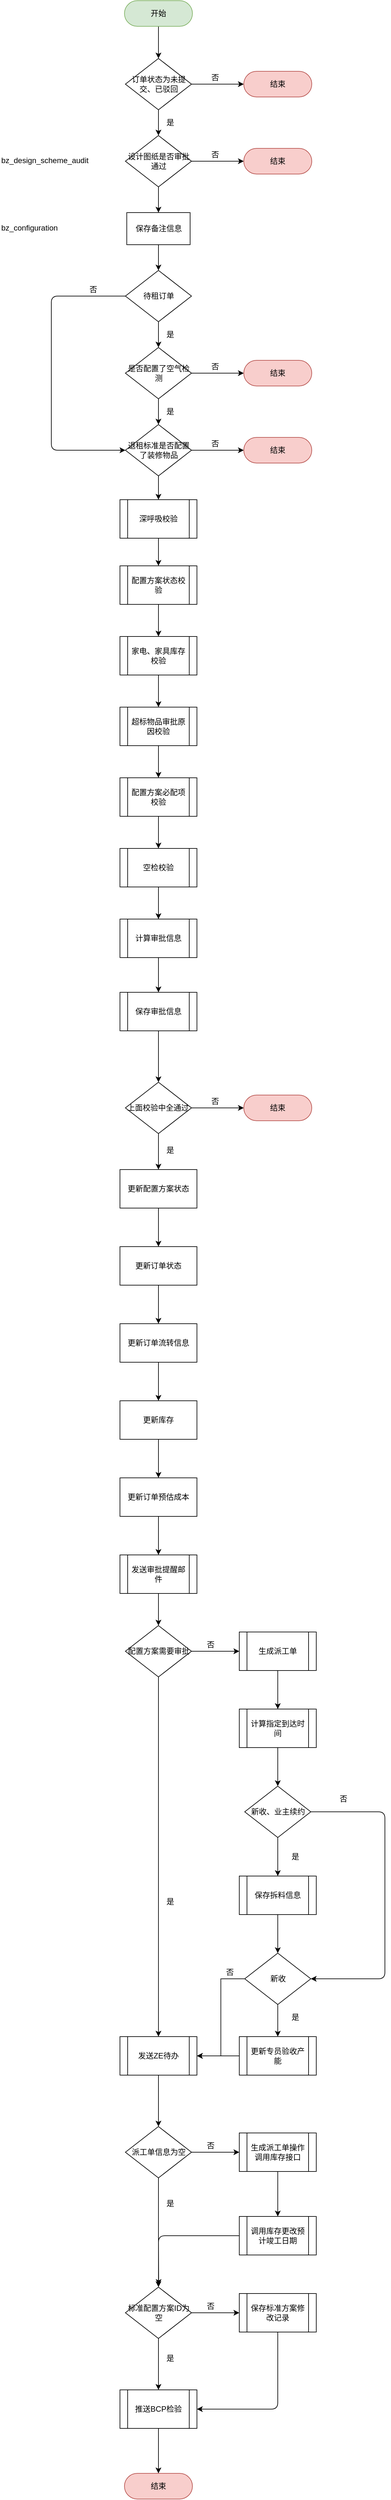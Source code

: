 <mxfile version="12.5.5" type="github">
  <diagram id="6a731a19-8d31-9384-78a2-239565b7b9f0" name="Page-1">
    <mxGraphModel dx="2031" dy="1089" grid="1" gridSize="10" guides="1" tooltips="1" connect="1" arrows="1" fold="1" page="1" pageScale="1" pageWidth="1169" pageHeight="827" background="#ffffff" math="0" shadow="0">
      <root>
        <mxCell id="0"/>
        <mxCell id="1" parent="0"/>
        <mxCell id="LOQod9d4sXTGyp5OOeN0-97" style="edgeStyle=orthogonalEdgeStyle;rounded=0;orthogonalLoop=1;jettySize=auto;html=1;entryX=0.5;entryY=0;entryDx=0;entryDy=0;" edge="1" parent="1" source="LOQod9d4sXTGyp5OOeN0-58" target="LOQod9d4sXTGyp5OOeN0-59">
          <mxGeometry relative="1" as="geometry"/>
        </mxCell>
        <mxCell id="LOQod9d4sXTGyp5OOeN0-58" value="开始" style="rounded=1;whiteSpace=wrap;html=1;fillColor=#d5e8d4;strokeColor=#82b366;arcSize=50;" vertex="1" parent="1">
          <mxGeometry x="524" y="50" width="106" height="40" as="geometry"/>
        </mxCell>
        <mxCell id="LOQod9d4sXTGyp5OOeN0-63" style="edgeStyle=orthogonalEdgeStyle;rounded=0;orthogonalLoop=1;jettySize=auto;html=1;entryX=0;entryY=0.5;entryDx=0;entryDy=0;" edge="1" parent="1" source="LOQod9d4sXTGyp5OOeN0-59" target="LOQod9d4sXTGyp5OOeN0-62">
          <mxGeometry relative="1" as="geometry"/>
        </mxCell>
        <mxCell id="LOQod9d4sXTGyp5OOeN0-69" style="edgeStyle=orthogonalEdgeStyle;rounded=0;orthogonalLoop=1;jettySize=auto;html=1;entryX=0.5;entryY=0;entryDx=0;entryDy=0;" edge="1" parent="1" source="LOQod9d4sXTGyp5OOeN0-59" target="LOQod9d4sXTGyp5OOeN0-65">
          <mxGeometry relative="1" as="geometry"/>
        </mxCell>
        <mxCell id="LOQod9d4sXTGyp5OOeN0-59" value="订单状态为未提交、已驳回" style="rhombus;whiteSpace=wrap;html=1;" vertex="1" parent="1">
          <mxGeometry x="525.5" y="140" width="103" height="80" as="geometry"/>
        </mxCell>
        <mxCell id="LOQod9d4sXTGyp5OOeN0-62" value="结束" style="rounded=1;whiteSpace=wrap;html=1;fillColor=#f8cecc;strokeColor=#b85450;arcSize=50;" vertex="1" parent="1">
          <mxGeometry x="710" y="160" width="106" height="40" as="geometry"/>
        </mxCell>
        <mxCell id="LOQod9d4sXTGyp5OOeN0-64" value="否" style="text;html=1;align=center;verticalAlign=middle;resizable=0;points=[];autosize=1;" vertex="1" parent="1">
          <mxGeometry x="650" y="160" width="30" height="20" as="geometry"/>
        </mxCell>
        <mxCell id="LOQod9d4sXTGyp5OOeN0-67" style="edgeStyle=orthogonalEdgeStyle;rounded=0;orthogonalLoop=1;jettySize=auto;html=1;" edge="1" parent="1" source="LOQod9d4sXTGyp5OOeN0-65" target="LOQod9d4sXTGyp5OOeN0-66">
          <mxGeometry relative="1" as="geometry"/>
        </mxCell>
        <mxCell id="LOQod9d4sXTGyp5OOeN0-72" value="" style="edgeStyle=orthogonalEdgeStyle;rounded=0;orthogonalLoop=1;jettySize=auto;html=1;" edge="1" parent="1" source="LOQod9d4sXTGyp5OOeN0-65" target="LOQod9d4sXTGyp5OOeN0-71">
          <mxGeometry relative="1" as="geometry"/>
        </mxCell>
        <mxCell id="LOQod9d4sXTGyp5OOeN0-65" value="设计图纸是否审批通过" style="rhombus;whiteSpace=wrap;html=1;" vertex="1" parent="1">
          <mxGeometry x="525.5" y="260" width="103" height="80" as="geometry"/>
        </mxCell>
        <mxCell id="LOQod9d4sXTGyp5OOeN0-66" value="结束" style="rounded=1;whiteSpace=wrap;html=1;fillColor=#f8cecc;strokeColor=#b85450;arcSize=50;" vertex="1" parent="1">
          <mxGeometry x="710" y="280" width="106" height="40" as="geometry"/>
        </mxCell>
        <mxCell id="LOQod9d4sXTGyp5OOeN0-68" value="否" style="text;html=1;align=center;verticalAlign=middle;resizable=0;points=[];autosize=1;" vertex="1" parent="1">
          <mxGeometry x="650" y="280" width="30" height="20" as="geometry"/>
        </mxCell>
        <mxCell id="LOQod9d4sXTGyp5OOeN0-70" value="是" style="text;html=1;align=center;verticalAlign=middle;resizable=0;points=[];autosize=1;" vertex="1" parent="1">
          <mxGeometry x="580" y="230" width="30" height="20" as="geometry"/>
        </mxCell>
        <mxCell id="LOQod9d4sXTGyp5OOeN0-94" style="edgeStyle=orthogonalEdgeStyle;rounded=0;orthogonalLoop=1;jettySize=auto;html=1;" edge="1" parent="1" source="LOQod9d4sXTGyp5OOeN0-71" target="LOQod9d4sXTGyp5OOeN0-85">
          <mxGeometry relative="1" as="geometry"/>
        </mxCell>
        <mxCell id="LOQod9d4sXTGyp5OOeN0-71" value="保存备注信息" style="rounded=0;whiteSpace=wrap;html=1;" vertex="1" parent="1">
          <mxGeometry x="527.62" y="380" width="98.75" height="50" as="geometry"/>
        </mxCell>
        <mxCell id="LOQod9d4sXTGyp5OOeN0-83" value="bz_design_scheme_audit" style="text;html=1;" vertex="1" parent="1">
          <mxGeometry x="330" y="285" width="170" height="30" as="geometry"/>
        </mxCell>
        <mxCell id="LOQod9d4sXTGyp5OOeN0-84" value="bz_configuration" style="text;html=1;" vertex="1" parent="1">
          <mxGeometry x="330" y="390" width="170" height="30" as="geometry"/>
        </mxCell>
        <mxCell id="LOQod9d4sXTGyp5OOeN0-93" style="edgeStyle=orthogonalEdgeStyle;rounded=0;orthogonalLoop=1;jettySize=auto;html=1;entryX=0.5;entryY=0;entryDx=0;entryDy=0;" edge="1" parent="1" source="LOQod9d4sXTGyp5OOeN0-85" target="LOQod9d4sXTGyp5OOeN0-87">
          <mxGeometry relative="1" as="geometry"/>
        </mxCell>
        <mxCell id="LOQod9d4sXTGyp5OOeN0-85" value="待租订单" style="rhombus;whiteSpace=wrap;html=1;" vertex="1" parent="1">
          <mxGeometry x="525.5" y="470" width="103" height="80" as="geometry"/>
        </mxCell>
        <mxCell id="LOQod9d4sXTGyp5OOeN0-90" value="" style="edgeStyle=orthogonalEdgeStyle;rounded=0;orthogonalLoop=1;jettySize=auto;html=1;entryX=0;entryY=0.5;entryDx=0;entryDy=0;" edge="1" parent="1" source="LOQod9d4sXTGyp5OOeN0-87" target="LOQod9d4sXTGyp5OOeN0-88">
          <mxGeometry relative="1" as="geometry">
            <mxPoint x="703" y="630" as="targetPoint"/>
          </mxGeometry>
        </mxCell>
        <mxCell id="LOQod9d4sXTGyp5OOeN0-99" style="edgeStyle=orthogonalEdgeStyle;rounded=0;orthogonalLoop=1;jettySize=auto;html=1;entryX=0.5;entryY=0;entryDx=0;entryDy=0;" edge="1" parent="1" source="LOQod9d4sXTGyp5OOeN0-87" target="LOQod9d4sXTGyp5OOeN0-96">
          <mxGeometry relative="1" as="geometry"/>
        </mxCell>
        <mxCell id="LOQod9d4sXTGyp5OOeN0-87" value="是否配置了空气检测" style="rhombus;whiteSpace=wrap;html=1;" vertex="1" parent="1">
          <mxGeometry x="525.5" y="590" width="103" height="80" as="geometry"/>
        </mxCell>
        <mxCell id="LOQod9d4sXTGyp5OOeN0-88" value="结束" style="rounded=1;whiteSpace=wrap;html=1;fillColor=#f8cecc;strokeColor=#b85450;arcSize=50;" vertex="1" parent="1">
          <mxGeometry x="710" y="610" width="106" height="40" as="geometry"/>
        </mxCell>
        <mxCell id="LOQod9d4sXTGyp5OOeN0-91" value="否" style="text;html=1;align=center;verticalAlign=middle;resizable=0;points=[];autosize=1;" vertex="1" parent="1">
          <mxGeometry x="650" y="610" width="30" height="20" as="geometry"/>
        </mxCell>
        <mxCell id="LOQod9d4sXTGyp5OOeN0-107" style="edgeStyle=orthogonalEdgeStyle;rounded=0;orthogonalLoop=1;jettySize=auto;html=1;entryX=0;entryY=0.5;entryDx=0;entryDy=0;" edge="1" parent="1" source="LOQod9d4sXTGyp5OOeN0-96" target="LOQod9d4sXTGyp5OOeN0-106">
          <mxGeometry relative="1" as="geometry"/>
        </mxCell>
        <mxCell id="LOQod9d4sXTGyp5OOeN0-116" style="edgeStyle=orthogonalEdgeStyle;rounded=0;orthogonalLoop=1;jettySize=auto;html=1;entryX=0.5;entryY=0;entryDx=0;entryDy=0;" edge="1" parent="1" source="LOQod9d4sXTGyp5OOeN0-96" target="LOQod9d4sXTGyp5OOeN0-111">
          <mxGeometry relative="1" as="geometry"/>
        </mxCell>
        <mxCell id="LOQod9d4sXTGyp5OOeN0-96" value="退租标准是否配置了装修物品" style="rhombus;whiteSpace=wrap;html=1;" vertex="1" parent="1">
          <mxGeometry x="525.5" y="710" width="103" height="80" as="geometry"/>
        </mxCell>
        <mxCell id="LOQod9d4sXTGyp5OOeN0-100" value="是" style="text;html=1;align=center;verticalAlign=middle;resizable=0;points=[];autosize=1;" vertex="1" parent="1">
          <mxGeometry x="580" y="680" width="30" height="20" as="geometry"/>
        </mxCell>
        <mxCell id="LOQod9d4sXTGyp5OOeN0-101" value="是" style="text;html=1;align=center;verticalAlign=middle;resizable=0;points=[];autosize=1;" vertex="1" parent="1">
          <mxGeometry x="580" y="560" width="30" height="20" as="geometry"/>
        </mxCell>
        <mxCell id="LOQod9d4sXTGyp5OOeN0-102" value="" style="endArrow=classic;html=1;exitX=0;exitY=0.5;exitDx=0;exitDy=0;entryX=0;entryY=0.5;entryDx=0;entryDy=0;" edge="1" parent="1" source="LOQod9d4sXTGyp5OOeN0-85" target="LOQod9d4sXTGyp5OOeN0-96">
          <mxGeometry width="50" height="50" relative="1" as="geometry">
            <mxPoint x="340" y="570" as="sourcePoint"/>
            <mxPoint x="390" y="520" as="targetPoint"/>
            <Array as="points">
              <mxPoint x="410" y="510"/>
              <mxPoint x="410" y="750"/>
            </Array>
          </mxGeometry>
        </mxCell>
        <mxCell id="LOQod9d4sXTGyp5OOeN0-105" value="否" style="text;html=1;align=center;verticalAlign=middle;resizable=0;points=[];autosize=1;" vertex="1" parent="1">
          <mxGeometry x="460" y="490" width="30" height="20" as="geometry"/>
        </mxCell>
        <mxCell id="LOQod9d4sXTGyp5OOeN0-106" value="结束" style="rounded=1;whiteSpace=wrap;html=1;fillColor=#f8cecc;strokeColor=#b85450;arcSize=50;" vertex="1" parent="1">
          <mxGeometry x="710" y="730" width="106" height="40" as="geometry"/>
        </mxCell>
        <mxCell id="LOQod9d4sXTGyp5OOeN0-108" value="否" style="text;html=1;align=center;verticalAlign=middle;resizable=0;points=[];autosize=1;" vertex="1" parent="1">
          <mxGeometry x="650" y="730" width="30" height="20" as="geometry"/>
        </mxCell>
        <mxCell id="LOQod9d4sXTGyp5OOeN0-117" style="edgeStyle=orthogonalEdgeStyle;rounded=0;orthogonalLoop=1;jettySize=auto;html=1;entryX=0.5;entryY=0;entryDx=0;entryDy=0;" edge="1" parent="1" source="LOQod9d4sXTGyp5OOeN0-111" target="LOQod9d4sXTGyp5OOeN0-114">
          <mxGeometry relative="1" as="geometry"/>
        </mxCell>
        <mxCell id="LOQod9d4sXTGyp5OOeN0-111" value="深呼吸校验" style="shape=process;whiteSpace=wrap;html=1;backgroundOutline=1;" vertex="1" parent="1">
          <mxGeometry x="517" y="827" width="120" height="60" as="geometry"/>
        </mxCell>
        <mxCell id="LOQod9d4sXTGyp5OOeN0-118" style="edgeStyle=orthogonalEdgeStyle;rounded=0;orthogonalLoop=1;jettySize=auto;html=1;" edge="1" parent="1" source="LOQod9d4sXTGyp5OOeN0-114" target="LOQod9d4sXTGyp5OOeN0-115">
          <mxGeometry relative="1" as="geometry"/>
        </mxCell>
        <mxCell id="LOQod9d4sXTGyp5OOeN0-114" value="&lt;span style=&quot;white-space: normal&quot;&gt;配置方案状态校验&lt;/span&gt;" style="shape=process;whiteSpace=wrap;html=1;backgroundOutline=1;" vertex="1" parent="1">
          <mxGeometry x="517" y="930" width="120" height="60" as="geometry"/>
        </mxCell>
        <mxCell id="LOQod9d4sXTGyp5OOeN0-120" style="edgeStyle=orthogonalEdgeStyle;rounded=0;orthogonalLoop=1;jettySize=auto;html=1;entryX=0.5;entryY=0;entryDx=0;entryDy=0;" edge="1" parent="1" source="LOQod9d4sXTGyp5OOeN0-115" target="LOQod9d4sXTGyp5OOeN0-119">
          <mxGeometry relative="1" as="geometry"/>
        </mxCell>
        <mxCell id="LOQod9d4sXTGyp5OOeN0-115" value="家电、家具库存校验" style="shape=process;whiteSpace=wrap;html=1;backgroundOutline=1;" vertex="1" parent="1">
          <mxGeometry x="516.99" y="1040" width="120" height="60" as="geometry"/>
        </mxCell>
        <mxCell id="LOQod9d4sXTGyp5OOeN0-122" style="edgeStyle=orthogonalEdgeStyle;rounded=0;orthogonalLoop=1;jettySize=auto;html=1;" edge="1" parent="1" source="LOQod9d4sXTGyp5OOeN0-119" target="LOQod9d4sXTGyp5OOeN0-121">
          <mxGeometry relative="1" as="geometry"/>
        </mxCell>
        <mxCell id="LOQod9d4sXTGyp5OOeN0-119" value="超标物品审批原因校验" style="shape=process;whiteSpace=wrap;html=1;backgroundOutline=1;" vertex="1" parent="1">
          <mxGeometry x="516.99" y="1150" width="120" height="60" as="geometry"/>
        </mxCell>
        <mxCell id="LOQod9d4sXTGyp5OOeN0-125" style="edgeStyle=orthogonalEdgeStyle;rounded=0;orthogonalLoop=1;jettySize=auto;html=1;" edge="1" parent="1" source="LOQod9d4sXTGyp5OOeN0-121" target="LOQod9d4sXTGyp5OOeN0-123">
          <mxGeometry relative="1" as="geometry"/>
        </mxCell>
        <mxCell id="LOQod9d4sXTGyp5OOeN0-121" value="配置方案必配项校验" style="shape=process;whiteSpace=wrap;html=1;backgroundOutline=1;" vertex="1" parent="1">
          <mxGeometry x="516.99" y="1260" width="120" height="60" as="geometry"/>
        </mxCell>
        <mxCell id="LOQod9d4sXTGyp5OOeN0-127" style="edgeStyle=orthogonalEdgeStyle;rounded=0;orthogonalLoop=1;jettySize=auto;html=1;entryX=0.5;entryY=0;entryDx=0;entryDy=0;" edge="1" parent="1" source="LOQod9d4sXTGyp5OOeN0-123" target="LOQod9d4sXTGyp5OOeN0-126">
          <mxGeometry relative="1" as="geometry"/>
        </mxCell>
        <mxCell id="LOQod9d4sXTGyp5OOeN0-123" value="空检校验" style="shape=process;whiteSpace=wrap;html=1;backgroundOutline=1;" vertex="1" parent="1">
          <mxGeometry x="516.99" y="1370" width="120" height="60" as="geometry"/>
        </mxCell>
        <mxCell id="LOQod9d4sXTGyp5OOeN0-129" style="edgeStyle=orthogonalEdgeStyle;rounded=0;orthogonalLoop=1;jettySize=auto;html=1;entryX=0.5;entryY=0;entryDx=0;entryDy=0;" edge="1" parent="1" source="LOQod9d4sXTGyp5OOeN0-126" target="LOQod9d4sXTGyp5OOeN0-128">
          <mxGeometry relative="1" as="geometry"/>
        </mxCell>
        <mxCell id="LOQod9d4sXTGyp5OOeN0-126" value="计算审批信息" style="shape=process;whiteSpace=wrap;html=1;backgroundOutline=1;" vertex="1" parent="1">
          <mxGeometry x="517" y="1480" width="120" height="60" as="geometry"/>
        </mxCell>
        <mxCell id="LOQod9d4sXTGyp5OOeN0-135" value="" style="edgeStyle=orthogonalEdgeStyle;rounded=0;orthogonalLoop=1;jettySize=auto;html=1;" edge="1" parent="1" source="LOQod9d4sXTGyp5OOeN0-128">
          <mxGeometry relative="1" as="geometry">
            <mxPoint x="577" y="1734" as="targetPoint"/>
          </mxGeometry>
        </mxCell>
        <mxCell id="LOQod9d4sXTGyp5OOeN0-128" value="保存审批信息" style="shape=process;whiteSpace=wrap;html=1;backgroundOutline=1;" vertex="1" parent="1">
          <mxGeometry x="517" y="1594" width="120" height="60" as="geometry"/>
        </mxCell>
        <mxCell id="LOQod9d4sXTGyp5OOeN0-136" style="edgeStyle=orthogonalEdgeStyle;rounded=0;orthogonalLoop=1;jettySize=auto;html=1;entryX=0;entryY=0.5;entryDx=0;entryDy=0;" edge="1" parent="1" source="LOQod9d4sXTGyp5OOeN0-130" target="LOQod9d4sXTGyp5OOeN0-131">
          <mxGeometry relative="1" as="geometry"/>
        </mxCell>
        <mxCell id="LOQod9d4sXTGyp5OOeN0-170" style="edgeStyle=orthogonalEdgeStyle;rounded=0;orthogonalLoop=1;jettySize=auto;html=1;" edge="1" parent="1" source="LOQod9d4sXTGyp5OOeN0-130" target="LOQod9d4sXTGyp5OOeN0-138">
          <mxGeometry relative="1" as="geometry"/>
        </mxCell>
        <mxCell id="LOQod9d4sXTGyp5OOeN0-130" value="上面校验中全通过" style="rhombus;whiteSpace=wrap;html=1;" vertex="1" parent="1">
          <mxGeometry x="525.49" y="1734" width="103" height="80" as="geometry"/>
        </mxCell>
        <mxCell id="LOQod9d4sXTGyp5OOeN0-131" value="结束" style="rounded=1;whiteSpace=wrap;html=1;fillColor=#f8cecc;strokeColor=#b85450;arcSize=50;" vertex="1" parent="1">
          <mxGeometry x="710" y="1754" width="106" height="40" as="geometry"/>
        </mxCell>
        <mxCell id="LOQod9d4sXTGyp5OOeN0-137" value="否" style="text;html=1;align=center;verticalAlign=middle;resizable=0;points=[];autosize=1;" vertex="1" parent="1">
          <mxGeometry x="650" y="1754" width="30" height="20" as="geometry"/>
        </mxCell>
        <mxCell id="LOQod9d4sXTGyp5OOeN0-172" style="edgeStyle=orthogonalEdgeStyle;rounded=0;orthogonalLoop=1;jettySize=auto;html=1;entryX=0.5;entryY=0;entryDx=0;entryDy=0;" edge="1" parent="1" source="LOQod9d4sXTGyp5OOeN0-138" target="LOQod9d4sXTGyp5OOeN0-139">
          <mxGeometry relative="1" as="geometry"/>
        </mxCell>
        <mxCell id="LOQod9d4sXTGyp5OOeN0-138" value="更新配置方案状态" style="rounded=0;whiteSpace=wrap;html=1;" vertex="1" parent="1">
          <mxGeometry x="517" y="1870" width="120" height="60" as="geometry"/>
        </mxCell>
        <mxCell id="LOQod9d4sXTGyp5OOeN0-173" style="edgeStyle=orthogonalEdgeStyle;rounded=0;orthogonalLoop=1;jettySize=auto;html=1;entryX=0.5;entryY=0;entryDx=0;entryDy=0;" edge="1" parent="1" source="LOQod9d4sXTGyp5OOeN0-139" target="LOQod9d4sXTGyp5OOeN0-140">
          <mxGeometry relative="1" as="geometry"/>
        </mxCell>
        <mxCell id="LOQod9d4sXTGyp5OOeN0-139" value="更新订单状态" style="rounded=0;whiteSpace=wrap;html=1;" vertex="1" parent="1">
          <mxGeometry x="517" y="1990" width="120" height="60" as="geometry"/>
        </mxCell>
        <mxCell id="LOQod9d4sXTGyp5OOeN0-174" style="edgeStyle=orthogonalEdgeStyle;rounded=0;orthogonalLoop=1;jettySize=auto;html=1;" edge="1" parent="1" source="LOQod9d4sXTGyp5OOeN0-140" target="LOQod9d4sXTGyp5OOeN0-141">
          <mxGeometry relative="1" as="geometry"/>
        </mxCell>
        <mxCell id="LOQod9d4sXTGyp5OOeN0-140" value="更新订单流转信息" style="rounded=0;whiteSpace=wrap;html=1;" vertex="1" parent="1">
          <mxGeometry x="517" y="2110" width="120" height="60" as="geometry"/>
        </mxCell>
        <mxCell id="LOQod9d4sXTGyp5OOeN0-175" style="edgeStyle=orthogonalEdgeStyle;rounded=0;orthogonalLoop=1;jettySize=auto;html=1;" edge="1" parent="1" source="LOQod9d4sXTGyp5OOeN0-141" target="LOQod9d4sXTGyp5OOeN0-142">
          <mxGeometry relative="1" as="geometry"/>
        </mxCell>
        <mxCell id="LOQod9d4sXTGyp5OOeN0-141" value="更新库存" style="rounded=0;whiteSpace=wrap;html=1;" vertex="1" parent="1">
          <mxGeometry x="517" y="2230" width="120" height="60" as="geometry"/>
        </mxCell>
        <mxCell id="LOQod9d4sXTGyp5OOeN0-176" style="edgeStyle=orthogonalEdgeStyle;rounded=0;orthogonalLoop=1;jettySize=auto;html=1;entryX=0.5;entryY=0;entryDx=0;entryDy=0;" edge="1" parent="1" source="LOQod9d4sXTGyp5OOeN0-142" target="LOQod9d4sXTGyp5OOeN0-143">
          <mxGeometry relative="1" as="geometry"/>
        </mxCell>
        <mxCell id="LOQod9d4sXTGyp5OOeN0-142" value="更新订单预估成本" style="rounded=0;whiteSpace=wrap;html=1;" vertex="1" parent="1">
          <mxGeometry x="517" y="2350" width="120" height="60" as="geometry"/>
        </mxCell>
        <mxCell id="LOQod9d4sXTGyp5OOeN0-177" style="edgeStyle=orthogonalEdgeStyle;rounded=0;orthogonalLoop=1;jettySize=auto;html=1;" edge="1" parent="1" source="LOQod9d4sXTGyp5OOeN0-143" target="LOQod9d4sXTGyp5OOeN0-144">
          <mxGeometry relative="1" as="geometry"/>
        </mxCell>
        <mxCell id="LOQod9d4sXTGyp5OOeN0-143" value="发送审批提醒邮件" style="shape=process;whiteSpace=wrap;html=1;backgroundOutline=1;" vertex="1" parent="1">
          <mxGeometry x="517" y="2470" width="120" height="60" as="geometry"/>
        </mxCell>
        <mxCell id="LOQod9d4sXTGyp5OOeN0-151" style="edgeStyle=orthogonalEdgeStyle;rounded=0;orthogonalLoop=1;jettySize=auto;html=1;entryX=0;entryY=0.5;entryDx=0;entryDy=0;" edge="1" parent="1" source="LOQod9d4sXTGyp5OOeN0-144" target="LOQod9d4sXTGyp5OOeN0-145">
          <mxGeometry relative="1" as="geometry"/>
        </mxCell>
        <mxCell id="LOQod9d4sXTGyp5OOeN0-161" value="" style="edgeStyle=orthogonalEdgeStyle;rounded=0;orthogonalLoop=1;jettySize=auto;html=1;entryX=0.5;entryY=0;entryDx=0;entryDy=0;" edge="1" parent="1" source="LOQod9d4sXTGyp5OOeN0-144" target="LOQod9d4sXTGyp5OOeN0-159">
          <mxGeometry relative="1" as="geometry">
            <mxPoint x="577" y="3200" as="targetPoint"/>
          </mxGeometry>
        </mxCell>
        <mxCell id="LOQod9d4sXTGyp5OOeN0-144" value="配置方案需要审批" style="rhombus;whiteSpace=wrap;html=1;" vertex="1" parent="1">
          <mxGeometry x="525.5" y="2580" width="103" height="80" as="geometry"/>
        </mxCell>
        <mxCell id="LOQod9d4sXTGyp5OOeN0-152" style="edgeStyle=orthogonalEdgeStyle;rounded=0;orthogonalLoop=1;jettySize=auto;html=1;" edge="1" parent="1" source="LOQod9d4sXTGyp5OOeN0-145" target="LOQod9d4sXTGyp5OOeN0-146">
          <mxGeometry relative="1" as="geometry"/>
        </mxCell>
        <mxCell id="LOQod9d4sXTGyp5OOeN0-145" value="生成派工单" style="shape=process;whiteSpace=wrap;html=1;backgroundOutline=1;" vertex="1" parent="1">
          <mxGeometry x="703" y="2590" width="120" height="60" as="geometry"/>
        </mxCell>
        <mxCell id="LOQod9d4sXTGyp5OOeN0-153" style="edgeStyle=orthogonalEdgeStyle;rounded=0;orthogonalLoop=1;jettySize=auto;html=1;entryX=0.5;entryY=0;entryDx=0;entryDy=0;" edge="1" parent="1" source="LOQod9d4sXTGyp5OOeN0-146" target="LOQod9d4sXTGyp5OOeN0-147">
          <mxGeometry relative="1" as="geometry"/>
        </mxCell>
        <mxCell id="LOQod9d4sXTGyp5OOeN0-146" value="计算指定到达时间" style="shape=process;whiteSpace=wrap;html=1;backgroundOutline=1;" vertex="1" parent="1">
          <mxGeometry x="703" y="2710" width="120" height="60" as="geometry"/>
        </mxCell>
        <mxCell id="LOQod9d4sXTGyp5OOeN0-154" style="edgeStyle=orthogonalEdgeStyle;rounded=0;orthogonalLoop=1;jettySize=auto;html=1;entryX=0.5;entryY=0;entryDx=0;entryDy=0;" edge="1" parent="1" source="LOQod9d4sXTGyp5OOeN0-147" target="LOQod9d4sXTGyp5OOeN0-148">
          <mxGeometry relative="1" as="geometry"/>
        </mxCell>
        <mxCell id="LOQod9d4sXTGyp5OOeN0-147" value="新收、业主续约" style="rhombus;whiteSpace=wrap;html=1;" vertex="1" parent="1">
          <mxGeometry x="711.5" y="2830" width="103" height="80" as="geometry"/>
        </mxCell>
        <mxCell id="LOQod9d4sXTGyp5OOeN0-155" style="edgeStyle=orthogonalEdgeStyle;rounded=0;orthogonalLoop=1;jettySize=auto;html=1;entryX=0.5;entryY=0;entryDx=0;entryDy=0;" edge="1" parent="1" source="LOQod9d4sXTGyp5OOeN0-148" target="LOQod9d4sXTGyp5OOeN0-149">
          <mxGeometry relative="1" as="geometry"/>
        </mxCell>
        <mxCell id="LOQod9d4sXTGyp5OOeN0-148" value="保存拆料信息" style="shape=process;whiteSpace=wrap;html=1;backgroundOutline=1;" vertex="1" parent="1">
          <mxGeometry x="703" y="2970" width="120" height="60" as="geometry"/>
        </mxCell>
        <mxCell id="LOQod9d4sXTGyp5OOeN0-158" style="edgeStyle=orthogonalEdgeStyle;rounded=0;orthogonalLoop=1;jettySize=auto;html=1;entryX=0.5;entryY=0;entryDx=0;entryDy=0;" edge="1" parent="1" source="LOQod9d4sXTGyp5OOeN0-149" target="LOQod9d4sXTGyp5OOeN0-150">
          <mxGeometry relative="1" as="geometry"/>
        </mxCell>
        <mxCell id="LOQod9d4sXTGyp5OOeN0-165" style="edgeStyle=orthogonalEdgeStyle;rounded=0;orthogonalLoop=1;jettySize=auto;html=1;entryX=1;entryY=0.5;entryDx=0;entryDy=0;" edge="1" parent="1" source="LOQod9d4sXTGyp5OOeN0-149" target="LOQod9d4sXTGyp5OOeN0-159">
          <mxGeometry relative="1" as="geometry"/>
        </mxCell>
        <mxCell id="LOQod9d4sXTGyp5OOeN0-149" value="新收" style="rhombus;whiteSpace=wrap;html=1;" vertex="1" parent="1">
          <mxGeometry x="711.5" y="3090" width="103" height="80" as="geometry"/>
        </mxCell>
        <mxCell id="LOQod9d4sXTGyp5OOeN0-164" style="edgeStyle=orthogonalEdgeStyle;rounded=0;orthogonalLoop=1;jettySize=auto;html=1;entryX=1;entryY=0.5;entryDx=0;entryDy=0;" edge="1" parent="1" source="LOQod9d4sXTGyp5OOeN0-150" target="LOQod9d4sXTGyp5OOeN0-159">
          <mxGeometry relative="1" as="geometry"/>
        </mxCell>
        <mxCell id="LOQod9d4sXTGyp5OOeN0-150" value="更新专员验收产能" style="shape=process;whiteSpace=wrap;html=1;backgroundOutline=1;" vertex="1" parent="1">
          <mxGeometry x="703" y="3220" width="120" height="60" as="geometry"/>
        </mxCell>
        <mxCell id="LOQod9d4sXTGyp5OOeN0-157" value="" style="endArrow=classic;html=1;exitX=1;exitY=0.5;exitDx=0;exitDy=0;entryX=1;entryY=0.5;entryDx=0;entryDy=0;" edge="1" parent="1" source="LOQod9d4sXTGyp5OOeN0-147" target="LOQod9d4sXTGyp5OOeN0-149">
          <mxGeometry width="50" height="50" relative="1" as="geometry">
            <mxPoint x="940" y="2800" as="sourcePoint"/>
            <mxPoint x="990" y="2750" as="targetPoint"/>
            <Array as="points">
              <mxPoint x="930" y="2870"/>
              <mxPoint x="930" y="3130"/>
            </Array>
          </mxGeometry>
        </mxCell>
        <mxCell id="LOQod9d4sXTGyp5OOeN0-181" style="edgeStyle=orthogonalEdgeStyle;rounded=0;orthogonalLoop=1;jettySize=auto;html=1;entryX=0.5;entryY=0;entryDx=0;entryDy=0;" edge="1" parent="1" source="LOQod9d4sXTGyp5OOeN0-159" target="LOQod9d4sXTGyp5OOeN0-180">
          <mxGeometry relative="1" as="geometry">
            <mxPoint x="577" y="3400" as="targetPoint"/>
          </mxGeometry>
        </mxCell>
        <mxCell id="LOQod9d4sXTGyp5OOeN0-159" value="发送ZE待办" style="shape=process;whiteSpace=wrap;html=1;backgroundOutline=1;" vertex="1" parent="1">
          <mxGeometry x="517" y="3220" width="120" height="60" as="geometry"/>
        </mxCell>
        <mxCell id="LOQod9d4sXTGyp5OOeN0-166" value="是" style="text;html=1;align=center;verticalAlign=middle;resizable=0;points=[];autosize=1;" vertex="1" parent="1">
          <mxGeometry x="775" y="2930" width="30" height="20" as="geometry"/>
        </mxCell>
        <mxCell id="LOQod9d4sXTGyp5OOeN0-167" value="是" style="text;html=1;align=center;verticalAlign=middle;resizable=0;points=[];autosize=1;" vertex="1" parent="1">
          <mxGeometry x="775" y="3180" width="30" height="20" as="geometry"/>
        </mxCell>
        <mxCell id="LOQod9d4sXTGyp5OOeN0-168" value="否" style="text;html=1;align=center;verticalAlign=middle;resizable=0;points=[];autosize=1;" vertex="1" parent="1">
          <mxGeometry x="850" y="2840" width="30" height="20" as="geometry"/>
        </mxCell>
        <mxCell id="LOQod9d4sXTGyp5OOeN0-169" value="否" style="text;html=1;align=center;verticalAlign=middle;resizable=0;points=[];autosize=1;" vertex="1" parent="1">
          <mxGeometry x="673" y="3110" width="30" height="20" as="geometry"/>
        </mxCell>
        <mxCell id="LOQod9d4sXTGyp5OOeN0-171" value="是" style="text;html=1;align=center;verticalAlign=middle;resizable=0;points=[];autosize=1;" vertex="1" parent="1">
          <mxGeometry x="580" y="1830" width="30" height="20" as="geometry"/>
        </mxCell>
        <mxCell id="LOQod9d4sXTGyp5OOeN0-178" value="否" style="text;html=1;align=center;verticalAlign=middle;resizable=0;points=[];autosize=1;" vertex="1" parent="1">
          <mxGeometry x="643" y="2600" width="30" height="20" as="geometry"/>
        </mxCell>
        <mxCell id="LOQod9d4sXTGyp5OOeN0-179" value="是" style="text;html=1;align=center;verticalAlign=middle;resizable=0;points=[];autosize=1;" vertex="1" parent="1">
          <mxGeometry x="580" y="3000" width="30" height="20" as="geometry"/>
        </mxCell>
        <mxCell id="LOQod9d4sXTGyp5OOeN0-188" style="edgeStyle=orthogonalEdgeStyle;rounded=0;orthogonalLoop=1;jettySize=auto;html=1;entryX=0;entryY=0.5;entryDx=0;entryDy=0;" edge="1" parent="1" source="LOQod9d4sXTGyp5OOeN0-180" target="LOQod9d4sXTGyp5OOeN0-182">
          <mxGeometry relative="1" as="geometry"/>
        </mxCell>
        <mxCell id="LOQod9d4sXTGyp5OOeN0-189" style="edgeStyle=orthogonalEdgeStyle;rounded=0;orthogonalLoop=1;jettySize=auto;html=1;entryX=0.5;entryY=0;entryDx=0;entryDy=0;" edge="1" parent="1" source="LOQod9d4sXTGyp5OOeN0-180" target="LOQod9d4sXTGyp5OOeN0-184">
          <mxGeometry relative="1" as="geometry"/>
        </mxCell>
        <mxCell id="LOQod9d4sXTGyp5OOeN0-180" value="派工单信息为空" style="rhombus;whiteSpace=wrap;html=1;" vertex="1" parent="1">
          <mxGeometry x="525.5" y="3360" width="103" height="80" as="geometry"/>
        </mxCell>
        <mxCell id="LOQod9d4sXTGyp5OOeN0-192" style="edgeStyle=orthogonalEdgeStyle;rounded=0;orthogonalLoop=1;jettySize=auto;html=1;" edge="1" parent="1" source="LOQod9d4sXTGyp5OOeN0-182" target="LOQod9d4sXTGyp5OOeN0-183">
          <mxGeometry relative="1" as="geometry"/>
        </mxCell>
        <mxCell id="LOQod9d4sXTGyp5OOeN0-182" value="生成派工单操作调用库存接口" style="shape=process;whiteSpace=wrap;html=1;backgroundOutline=1;" vertex="1" parent="1">
          <mxGeometry x="703" y="3370" width="120" height="60" as="geometry"/>
        </mxCell>
        <mxCell id="LOQod9d4sXTGyp5OOeN0-183" value="调用库存更改预计竣工日期" style="shape=process;whiteSpace=wrap;html=1;backgroundOutline=1;" vertex="1" parent="1">
          <mxGeometry x="703" y="3500" width="120" height="60" as="geometry"/>
        </mxCell>
        <mxCell id="LOQod9d4sXTGyp5OOeN0-195" style="edgeStyle=orthogonalEdgeStyle;rounded=0;orthogonalLoop=1;jettySize=auto;html=1;entryX=0.5;entryY=0;entryDx=0;entryDy=0;" edge="1" parent="1" source="LOQod9d4sXTGyp5OOeN0-184" target="LOQod9d4sXTGyp5OOeN0-186">
          <mxGeometry relative="1" as="geometry"/>
        </mxCell>
        <mxCell id="LOQod9d4sXTGyp5OOeN0-201" style="edgeStyle=orthogonalEdgeStyle;rounded=0;orthogonalLoop=1;jettySize=auto;html=1;" edge="1" parent="1" source="LOQod9d4sXTGyp5OOeN0-184" target="LOQod9d4sXTGyp5OOeN0-185">
          <mxGeometry relative="1" as="geometry"/>
        </mxCell>
        <mxCell id="LOQod9d4sXTGyp5OOeN0-184" value="标准配置方案ID为空" style="rhombus;whiteSpace=wrap;html=1;" vertex="1" parent="1">
          <mxGeometry x="525.5" y="3610" width="103" height="80" as="geometry"/>
        </mxCell>
        <mxCell id="LOQod9d4sXTGyp5OOeN0-185" value="保存标准方案修改记录" style="shape=process;whiteSpace=wrap;html=1;backgroundOutline=1;" vertex="1" parent="1">
          <mxGeometry x="703" y="3620" width="120" height="60" as="geometry"/>
        </mxCell>
        <mxCell id="LOQod9d4sXTGyp5OOeN0-206" style="edgeStyle=orthogonalEdgeStyle;rounded=0;orthogonalLoop=1;jettySize=auto;html=1;entryX=0.5;entryY=0;entryDx=0;entryDy=0;" edge="1" parent="1" source="LOQod9d4sXTGyp5OOeN0-186" target="LOQod9d4sXTGyp5OOeN0-187">
          <mxGeometry relative="1" as="geometry"/>
        </mxCell>
        <mxCell id="LOQod9d4sXTGyp5OOeN0-186" value="推送BCP检验" style="shape=process;whiteSpace=wrap;html=1;backgroundOutline=1;" vertex="1" parent="1">
          <mxGeometry x="517" y="3770" width="120" height="60" as="geometry"/>
        </mxCell>
        <mxCell id="LOQod9d4sXTGyp5OOeN0-187" value="结束" style="rounded=1;whiteSpace=wrap;html=1;fillColor=#f8cecc;strokeColor=#b85450;arcSize=50;" vertex="1" parent="1">
          <mxGeometry x="523.99" y="3900" width="106" height="40" as="geometry"/>
        </mxCell>
        <mxCell id="LOQod9d4sXTGyp5OOeN0-190" value="否" style="text;html=1;align=center;verticalAlign=middle;resizable=0;points=[];autosize=1;" vertex="1" parent="1">
          <mxGeometry x="643" y="3380" width="30" height="20" as="geometry"/>
        </mxCell>
        <mxCell id="LOQod9d4sXTGyp5OOeN0-191" value="是" style="text;html=1;align=center;verticalAlign=middle;resizable=0;points=[];autosize=1;" vertex="1" parent="1">
          <mxGeometry x="580" y="3470" width="30" height="20" as="geometry"/>
        </mxCell>
        <mxCell id="LOQod9d4sXTGyp5OOeN0-197" value="" style="endArrow=classic;html=1;exitX=0;exitY=0.5;exitDx=0;exitDy=0;entryX=0.503;entryY=-0.041;entryDx=0;entryDy=0;entryPerimeter=0;" edge="1" parent="1" source="LOQod9d4sXTGyp5OOeN0-183" target="LOQod9d4sXTGyp5OOeN0-184">
          <mxGeometry width="50" height="50" relative="1" as="geometry">
            <mxPoint x="673" y="3540" as="sourcePoint"/>
            <mxPoint x="553" y="3620" as="targetPoint"/>
            <Array as="points">
              <mxPoint x="577" y="3530"/>
            </Array>
          </mxGeometry>
        </mxCell>
        <mxCell id="LOQod9d4sXTGyp5OOeN0-202" value="否" style="text;html=1;align=center;verticalAlign=middle;resizable=0;points=[];autosize=1;" vertex="1" parent="1">
          <mxGeometry x="643" y="3630" width="30" height="20" as="geometry"/>
        </mxCell>
        <mxCell id="LOQod9d4sXTGyp5OOeN0-203" value="是" style="text;html=1;align=center;verticalAlign=middle;resizable=0;points=[];autosize=1;" vertex="1" parent="1">
          <mxGeometry x="580" y="3710.83" width="30" height="20" as="geometry"/>
        </mxCell>
        <mxCell id="LOQod9d4sXTGyp5OOeN0-205" value="" style="endArrow=classic;html=1;exitX=0.5;exitY=1;exitDx=0;exitDy=0;entryX=1;entryY=0.5;entryDx=0;entryDy=0;" edge="1" parent="1" source="LOQod9d4sXTGyp5OOeN0-185" target="LOQod9d4sXTGyp5OOeN0-186">
          <mxGeometry width="50" height="50" relative="1" as="geometry">
            <mxPoint x="740" y="3800" as="sourcePoint"/>
            <mxPoint x="790" y="3750" as="targetPoint"/>
            <Array as="points">
              <mxPoint x="763" y="3800"/>
            </Array>
          </mxGeometry>
        </mxCell>
      </root>
    </mxGraphModel>
  </diagram>
</mxfile>

